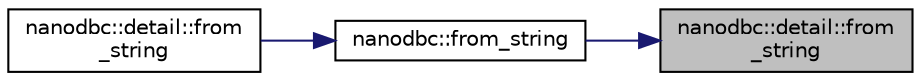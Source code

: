 digraph "nanodbc::detail::from_string"
{
 // LATEX_PDF_SIZE
  edge [fontname="Helvetica",fontsize="10",labelfontname="Helvetica",labelfontsize="10"];
  node [fontname="Helvetica",fontsize="10",shape=record];
  rankdir="RL";
  Node1 [label="nanodbc::detail::from\l_string",height=0.2,width=0.4,color="black", fillcolor="grey75", style="filled", fontcolor="black",tooltip=" "];
  Node1 -> Node2 [dir="back",color="midnightblue",fontsize="10",style="solid",fontname="Helvetica"];
  Node2 [label="nanodbc::from_string",height=0.2,width=0.4,color="black", fillcolor="white", style="filled",URL="$namespacenanodbc.html#a4cd107d8dff968512bfb806d7798a5f2",tooltip=" "];
  Node2 -> Node3 [dir="back",color="midnightblue",fontsize="10",style="solid",fontname="Helvetica"];
  Node3 [label="nanodbc::detail::from\l_string",height=0.2,width=0.4,color="black", fillcolor="white", style="filled",URL="$namespacenanodbc_1_1detail.html#abda6bc1783f2b3d0a6eae7e368bf8b21",tooltip=" "];
}
